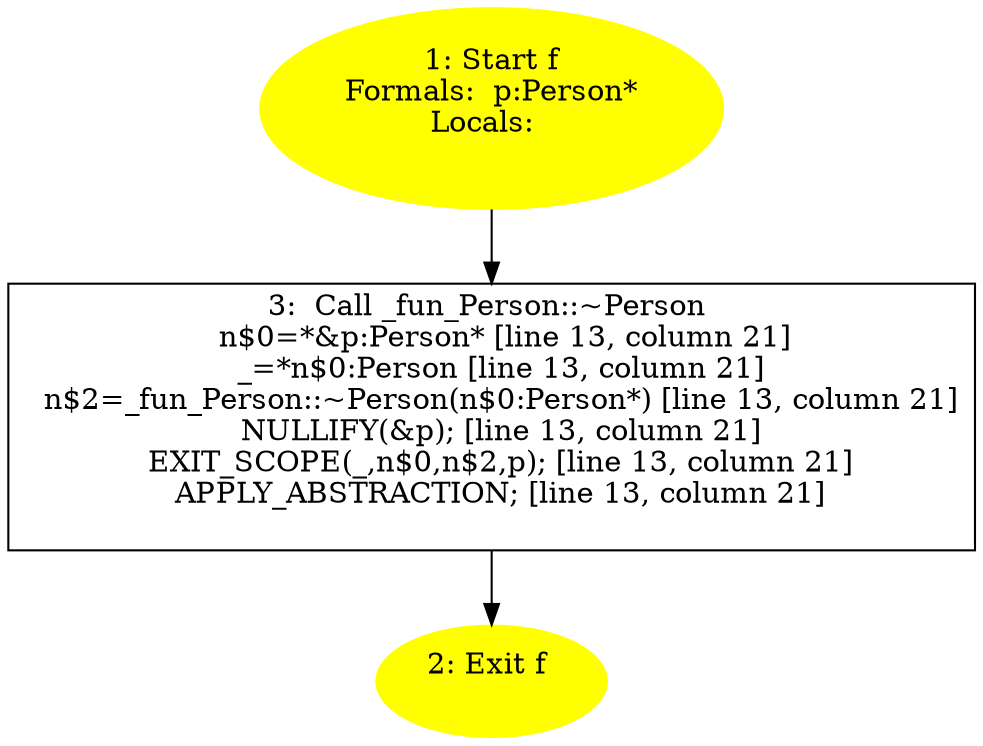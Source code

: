 /* @generated */
digraph cfg {
"f(class Person)#3072121847520995784.d15d531febb371128c8a5206341d5cb9_1" [label="1: Start f\nFormals:  p:Person*\nLocals:  \n  " color=yellow style=filled]
	

	 "f(class Person)#3072121847520995784.d15d531febb371128c8a5206341d5cb9_1" -> "f(class Person)#3072121847520995784.d15d531febb371128c8a5206341d5cb9_3" ;
"f(class Person)#3072121847520995784.d15d531febb371128c8a5206341d5cb9_2" [label="2: Exit f \n  " color=yellow style=filled]
	

"f(class Person)#3072121847520995784.d15d531febb371128c8a5206341d5cb9_3" [label="3:  Call _fun_Person::~Person \n   n$0=*&p:Person* [line 13, column 21]\n  _=*n$0:Person [line 13, column 21]\n  n$2=_fun_Person::~Person(n$0:Person*) [line 13, column 21]\n  NULLIFY(&p); [line 13, column 21]\n  EXIT_SCOPE(_,n$0,n$2,p); [line 13, column 21]\n  APPLY_ABSTRACTION; [line 13, column 21]\n " shape="box"]
	

	 "f(class Person)#3072121847520995784.d15d531febb371128c8a5206341d5cb9_3" -> "f(class Person)#3072121847520995784.d15d531febb371128c8a5206341d5cb9_2" ;
}
